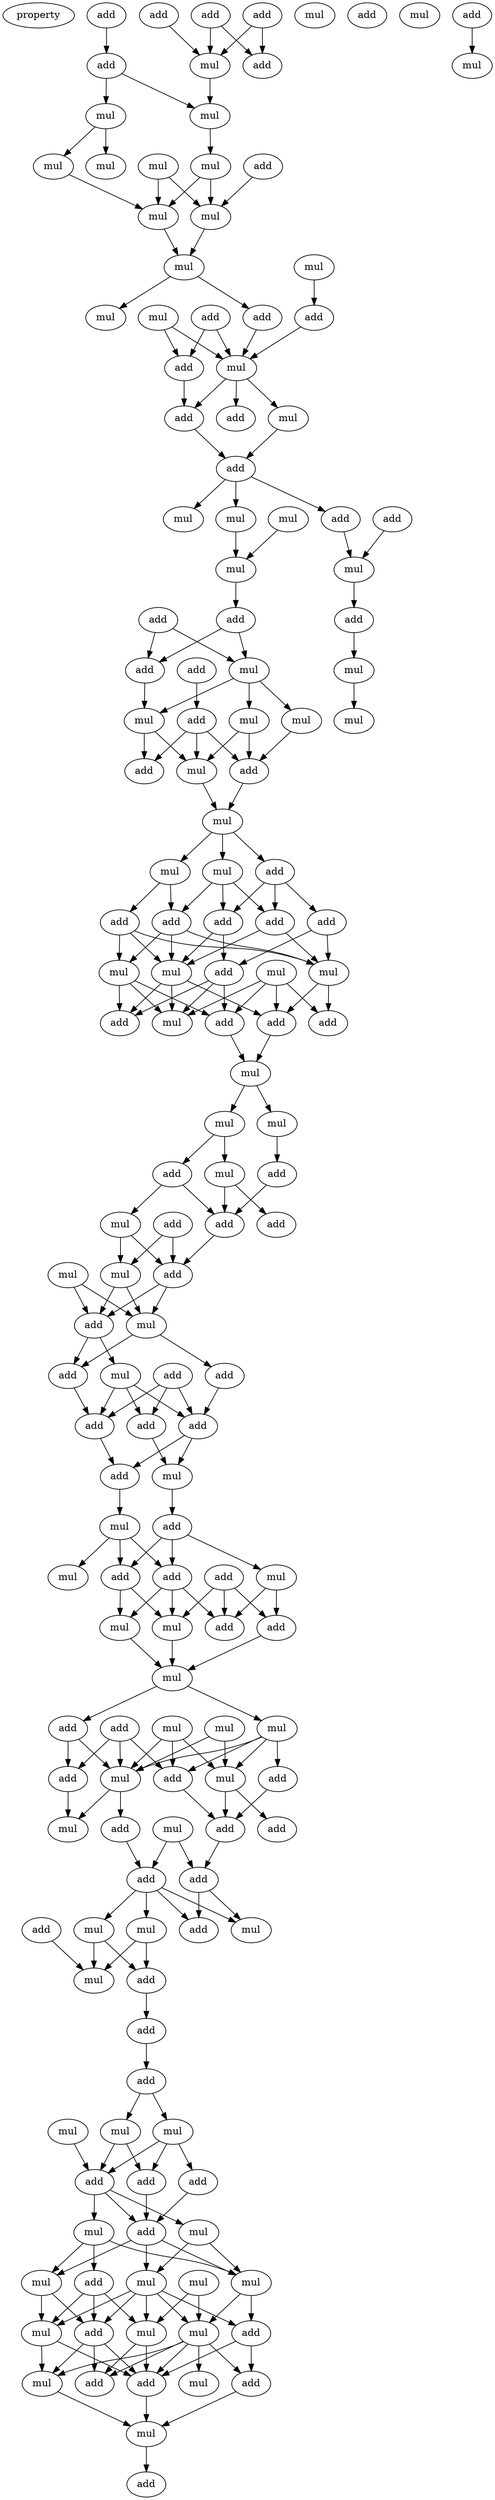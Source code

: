digraph {
    node [fontcolor=black]
    property [mul=2,lf=1.4]
    0 [ label = add ];
    1 [ label = mul ];
    2 [ label = add ];
    3 [ label = add ];
    4 [ label = add ];
    5 [ label = mul ];
    6 [ label = add ];
    7 [ label = add ];
    8 [ label = mul ];
    9 [ label = mul ];
    10 [ label = mul ];
    11 [ label = mul ];
    12 [ label = mul ];
    13 [ label = add ];
    14 [ label = mul ];
    15 [ label = mul ];
    16 [ label = mul ];
    17 [ label = mul ];
    18 [ label = mul ];
    19 [ label = mul ];
    20 [ label = add ];
    21 [ label = mul ];
    22 [ label = add ];
    23 [ label = add ];
    24 [ label = add ];
    25 [ label = mul ];
    26 [ label = add ];
    27 [ label = mul ];
    28 [ label = add ];
    29 [ label = add ];
    30 [ label = mul ];
    31 [ label = add ];
    32 [ label = mul ];
    33 [ label = mul ];
    34 [ label = add ];
    35 [ label = mul ];
    36 [ label = mul ];
    37 [ label = add ];
    38 [ label = add ];
    39 [ label = add ];
    40 [ label = add ];
    41 [ label = mul ];
    42 [ label = mul ];
    43 [ label = add ];
    44 [ label = mul ];
    45 [ label = mul ];
    46 [ label = add ];
    47 [ label = mul ];
    48 [ label = mul ];
    49 [ label = add ];
    50 [ label = mul ];
    51 [ label = add ];
    52 [ label = mul ];
    53 [ label = mul ];
    54 [ label = mul ];
    55 [ label = add ];
    56 [ label = add ];
    57 [ label = add ];
    58 [ label = add ];
    59 [ label = add ];
    60 [ label = add ];
    61 [ label = mul ];
    62 [ label = add ];
    63 [ label = mul ];
    64 [ label = mul ];
    65 [ label = mul ];
    66 [ label = add ];
    67 [ label = add ];
    68 [ label = add ];
    69 [ label = mul ];
    70 [ label = add ];
    71 [ label = mul ];
    72 [ label = mul ];
    73 [ label = mul ];
    74 [ label = mul ];
    75 [ label = add ];
    76 [ label = add ];
    77 [ label = mul ];
    78 [ label = add ];
    79 [ label = add ];
    80 [ label = add ];
    81 [ label = add ];
    82 [ label = mul ];
    83 [ label = mul ];
    84 [ label = mul ];
    85 [ label = add ];
    86 [ label = add ];
    87 [ label = mul ];
    88 [ label = add ];
    89 [ label = add ];
    90 [ label = add ];
    91 [ label = add ];
    92 [ label = add ];
    93 [ label = add ];
    94 [ label = mul ];
    95 [ label = add ];
    96 [ label = add ];
    97 [ label = mul ];
    98 [ label = add ];
    99 [ label = add ];
    100 [ label = add ];
    101 [ label = mul ];
    102 [ label = mul ];
    103 [ label = add ];
    104 [ label = mul ];
    105 [ label = mul ];
    106 [ label = add ];
    107 [ label = mul ];
    108 [ label = add ];
    109 [ label = mul ];
    110 [ label = mul ];
    111 [ label = mul ];
    112 [ label = add ];
    113 [ label = mul ];
    114 [ label = add ];
    115 [ label = add ];
    116 [ label = mul ];
    117 [ label = add ];
    118 [ label = mul ];
    119 [ label = add ];
    120 [ label = add ];
    121 [ label = add ];
    122 [ label = mul ];
    123 [ label = add ];
    124 [ label = add ];
    125 [ label = add ];
    126 [ label = add ];
    127 [ label = mul ];
    128 [ label = mul ];
    129 [ label = mul ];
    130 [ label = mul ];
    131 [ label = add ];
    132 [ label = add ];
    133 [ label = add ];
    134 [ label = mul ];
    135 [ label = mul ];
    136 [ label = mul ];
    137 [ label = add ];
    138 [ label = add ];
    139 [ label = add ];
    140 [ label = mul ];
    141 [ label = add ];
    142 [ label = mul ];
    143 [ label = mul ];
    144 [ label = mul ];
    145 [ label = mul ];
    146 [ label = add ];
    147 [ label = mul ];
    148 [ label = add ];
    149 [ label = mul ];
    150 [ label = mul ];
    151 [ label = mul ];
    152 [ label = add ];
    153 [ label = mul ];
    154 [ label = mul ];
    155 [ label = add ];
    156 [ label = add ];
    157 [ label = add ];
    158 [ label = mul ];
    159 [ label = mul ];
    160 [ label = add ];
    161 [ label = add ];
    162 [ label = mul ];
    0 -> 6 [ name = 0 ];
    2 -> 5 [ name = 1 ];
    2 -> 7 [ name = 2 ];
    3 -> 5 [ name = 3 ];
    3 -> 7 [ name = 4 ];
    4 -> 5 [ name = 5 ];
    5 -> 8 [ name = 6 ];
    6 -> 8 [ name = 7 ];
    6 -> 9 [ name = 8 ];
    8 -> 14 [ name = 9 ];
    9 -> 10 [ name = 10 ];
    9 -> 11 [ name = 11 ];
    10 -> 15 [ name = 12 ];
    12 -> 15 [ name = 13 ];
    12 -> 16 [ name = 14 ];
    13 -> 16 [ name = 15 ];
    14 -> 15 [ name = 16 ];
    14 -> 16 [ name = 17 ];
    15 -> 17 [ name = 18 ];
    16 -> 17 [ name = 19 ];
    17 -> 20 [ name = 20 ];
    17 -> 21 [ name = 21 ];
    18 -> 23 [ name = 22 ];
    19 -> 24 [ name = 23 ];
    19 -> 25 [ name = 24 ];
    20 -> 25 [ name = 25 ];
    22 -> 24 [ name = 26 ];
    22 -> 25 [ name = 27 ];
    23 -> 25 [ name = 28 ];
    24 -> 26 [ name = 29 ];
    25 -> 26 [ name = 30 ];
    25 -> 27 [ name = 31 ];
    25 -> 28 [ name = 32 ];
    26 -> 29 [ name = 33 ];
    27 -> 29 [ name = 34 ];
    29 -> 32 [ name = 35 ];
    29 -> 33 [ name = 36 ];
    29 -> 34 [ name = 37 ];
    30 -> 36 [ name = 38 ];
    31 -> 35 [ name = 39 ];
    33 -> 36 [ name = 40 ];
    34 -> 35 [ name = 41 ];
    35 -> 38 [ name = 42 ];
    36 -> 39 [ name = 43 ];
    37 -> 42 [ name = 44 ];
    37 -> 43 [ name = 45 ];
    38 -> 41 [ name = 46 ];
    39 -> 42 [ name = 47 ];
    39 -> 43 [ name = 48 ];
    40 -> 46 [ name = 49 ];
    41 -> 48 [ name = 50 ];
    42 -> 44 [ name = 51 ];
    42 -> 45 [ name = 52 ];
    42 -> 47 [ name = 53 ];
    43 -> 44 [ name = 54 ];
    44 -> 49 [ name = 55 ];
    44 -> 50 [ name = 56 ];
    45 -> 51 [ name = 57 ];
    46 -> 49 [ name = 58 ];
    46 -> 50 [ name = 59 ];
    46 -> 51 [ name = 60 ];
    47 -> 50 [ name = 61 ];
    47 -> 51 [ name = 62 ];
    50 -> 52 [ name = 63 ];
    51 -> 52 [ name = 64 ];
    52 -> 53 [ name = 65 ];
    52 -> 54 [ name = 66 ];
    52 -> 55 [ name = 67 ];
    53 -> 56 [ name = 68 ];
    53 -> 59 [ name = 69 ];
    53 -> 60 [ name = 70 ];
    54 -> 58 [ name = 71 ];
    54 -> 60 [ name = 72 ];
    55 -> 56 [ name = 73 ];
    55 -> 57 [ name = 74 ];
    55 -> 59 [ name = 75 ];
    56 -> 63 [ name = 76 ];
    56 -> 64 [ name = 77 ];
    57 -> 62 [ name = 78 ];
    57 -> 64 [ name = 79 ];
    58 -> 61 [ name = 80 ];
    58 -> 63 [ name = 81 ];
    58 -> 64 [ name = 82 ];
    59 -> 62 [ name = 83 ];
    59 -> 63 [ name = 84 ];
    60 -> 61 [ name = 85 ];
    60 -> 63 [ name = 86 ];
    60 -> 64 [ name = 87 ];
    61 -> 67 [ name = 88 ];
    61 -> 68 [ name = 89 ];
    61 -> 69 [ name = 90 ];
    62 -> 67 [ name = 91 ];
    62 -> 68 [ name = 92 ];
    62 -> 69 [ name = 93 ];
    63 -> 66 [ name = 94 ];
    63 -> 68 [ name = 95 ];
    63 -> 69 [ name = 96 ];
    64 -> 66 [ name = 97 ];
    64 -> 70 [ name = 98 ];
    65 -> 66 [ name = 99 ];
    65 -> 67 [ name = 100 ];
    65 -> 69 [ name = 101 ];
    65 -> 70 [ name = 102 ];
    66 -> 71 [ name = 103 ];
    67 -> 71 [ name = 104 ];
    71 -> 72 [ name = 105 ];
    71 -> 73 [ name = 106 ];
    72 -> 74 [ name = 107 ];
    72 -> 76 [ name = 108 ];
    73 -> 75 [ name = 109 ];
    74 -> 78 [ name = 110 ];
    74 -> 79 [ name = 111 ];
    75 -> 79 [ name = 112 ];
    76 -> 77 [ name = 113 ];
    76 -> 79 [ name = 114 ];
    77 -> 81 [ name = 115 ];
    77 -> 82 [ name = 116 ];
    79 -> 81 [ name = 117 ];
    80 -> 81 [ name = 118 ];
    80 -> 82 [ name = 119 ];
    81 -> 84 [ name = 120 ];
    81 -> 85 [ name = 121 ];
    82 -> 84 [ name = 122 ];
    82 -> 85 [ name = 123 ];
    83 -> 84 [ name = 124 ];
    83 -> 85 [ name = 125 ];
    84 -> 86 [ name = 126 ];
    84 -> 89 [ name = 127 ];
    85 -> 86 [ name = 128 ];
    85 -> 87 [ name = 129 ];
    86 -> 92 [ name = 130 ];
    87 -> 91 [ name = 131 ];
    87 -> 92 [ name = 132 ];
    87 -> 93 [ name = 133 ];
    88 -> 91 [ name = 134 ];
    88 -> 92 [ name = 135 ];
    88 -> 93 [ name = 136 ];
    89 -> 93 [ name = 137 ];
    91 -> 94 [ name = 138 ];
    92 -> 95 [ name = 139 ];
    93 -> 94 [ name = 140 ];
    93 -> 95 [ name = 141 ];
    94 -> 96 [ name = 142 ];
    95 -> 97 [ name = 143 ];
    96 -> 98 [ name = 144 ];
    96 -> 100 [ name = 145 ];
    96 -> 101 [ name = 146 ];
    97 -> 98 [ name = 147 ];
    97 -> 100 [ name = 148 ];
    97 -> 102 [ name = 149 ];
    98 -> 104 [ name = 150 ];
    98 -> 105 [ name = 151 ];
    98 -> 106 [ name = 152 ];
    99 -> 103 [ name = 153 ];
    99 -> 105 [ name = 154 ];
    99 -> 106 [ name = 155 ];
    100 -> 104 [ name = 156 ];
    100 -> 105 [ name = 157 ];
    101 -> 103 [ name = 158 ];
    101 -> 106 [ name = 159 ];
    103 -> 107 [ name = 160 ];
    104 -> 107 [ name = 161 ];
    105 -> 107 [ name = 162 ];
    107 -> 109 [ name = 163 ];
    107 -> 112 [ name = 164 ];
    108 -> 115 [ name = 165 ];
    108 -> 116 [ name = 166 ];
    108 -> 117 [ name = 167 ];
    109 -> 113 [ name = 168 ];
    109 -> 114 [ name = 169 ];
    109 -> 116 [ name = 170 ];
    109 -> 117 [ name = 171 ];
    110 -> 113 [ name = 172 ];
    110 -> 116 [ name = 173 ];
    111 -> 113 [ name = 174 ];
    111 -> 116 [ name = 175 ];
    111 -> 117 [ name = 176 ];
    112 -> 115 [ name = 177 ];
    112 -> 116 [ name = 178 ];
    113 -> 120 [ name = 179 ];
    113 -> 121 [ name = 180 ];
    114 -> 120 [ name = 181 ];
    115 -> 122 [ name = 182 ];
    116 -> 119 [ name = 183 ];
    116 -> 122 [ name = 184 ];
    117 -> 120 [ name = 185 ];
    118 -> 123 [ name = 186 ];
    118 -> 124 [ name = 187 ];
    119 -> 123 [ name = 188 ];
    120 -> 124 [ name = 189 ];
    123 -> 126 [ name = 190 ];
    123 -> 127 [ name = 191 ];
    123 -> 128 [ name = 192 ];
    123 -> 129 [ name = 193 ];
    124 -> 126 [ name = 194 ];
    124 -> 129 [ name = 195 ];
    125 -> 130 [ name = 196 ];
    127 -> 130 [ name = 197 ];
    127 -> 131 [ name = 198 ];
    128 -> 130 [ name = 199 ];
    128 -> 131 [ name = 200 ];
    131 -> 132 [ name = 201 ];
    132 -> 133 [ name = 202 ];
    133 -> 134 [ name = 203 ];
    133 -> 135 [ name = 204 ];
    134 -> 137 [ name = 205 ];
    134 -> 138 [ name = 206 ];
    134 -> 139 [ name = 207 ];
    135 -> 137 [ name = 208 ];
    135 -> 138 [ name = 209 ];
    136 -> 137 [ name = 210 ];
    137 -> 140 [ name = 211 ];
    137 -> 141 [ name = 212 ];
    137 -> 142 [ name = 213 ];
    138 -> 141 [ name = 214 ];
    139 -> 141 [ name = 215 ];
    140 -> 143 [ name = 216 ];
    140 -> 144 [ name = 217 ];
    140 -> 146 [ name = 218 ];
    141 -> 143 [ name = 219 ];
    141 -> 144 [ name = 220 ];
    141 -> 145 [ name = 221 ];
    142 -> 144 [ name = 222 ];
    142 -> 145 [ name = 223 ];
    143 -> 148 [ name = 224 ];
    143 -> 149 [ name = 225 ];
    144 -> 151 [ name = 226 ];
    144 -> 152 [ name = 227 ];
    145 -> 148 [ name = 228 ];
    145 -> 149 [ name = 229 ];
    145 -> 150 [ name = 230 ];
    145 -> 151 [ name = 231 ];
    145 -> 152 [ name = 232 ];
    146 -> 148 [ name = 233 ];
    146 -> 149 [ name = 234 ];
    146 -> 150 [ name = 235 ];
    147 -> 150 [ name = 236 ];
    147 -> 151 [ name = 237 ];
    148 -> 153 [ name = 238 ];
    148 -> 156 [ name = 239 ];
    148 -> 157 [ name = 240 ];
    149 -> 153 [ name = 241 ];
    149 -> 157 [ name = 242 ];
    150 -> 156 [ name = 243 ];
    150 -> 157 [ name = 244 ];
    151 -> 153 [ name = 245 ];
    151 -> 154 [ name = 246 ];
    151 -> 155 [ name = 247 ];
    151 -> 156 [ name = 248 ];
    151 -> 157 [ name = 249 ];
    152 -> 155 [ name = 250 ];
    152 -> 157 [ name = 251 ];
    153 -> 158 [ name = 252 ];
    155 -> 158 [ name = 253 ];
    157 -> 158 [ name = 254 ];
    158 -> 160 [ name = 255 ];
    161 -> 162 [ name = 256 ];
}
